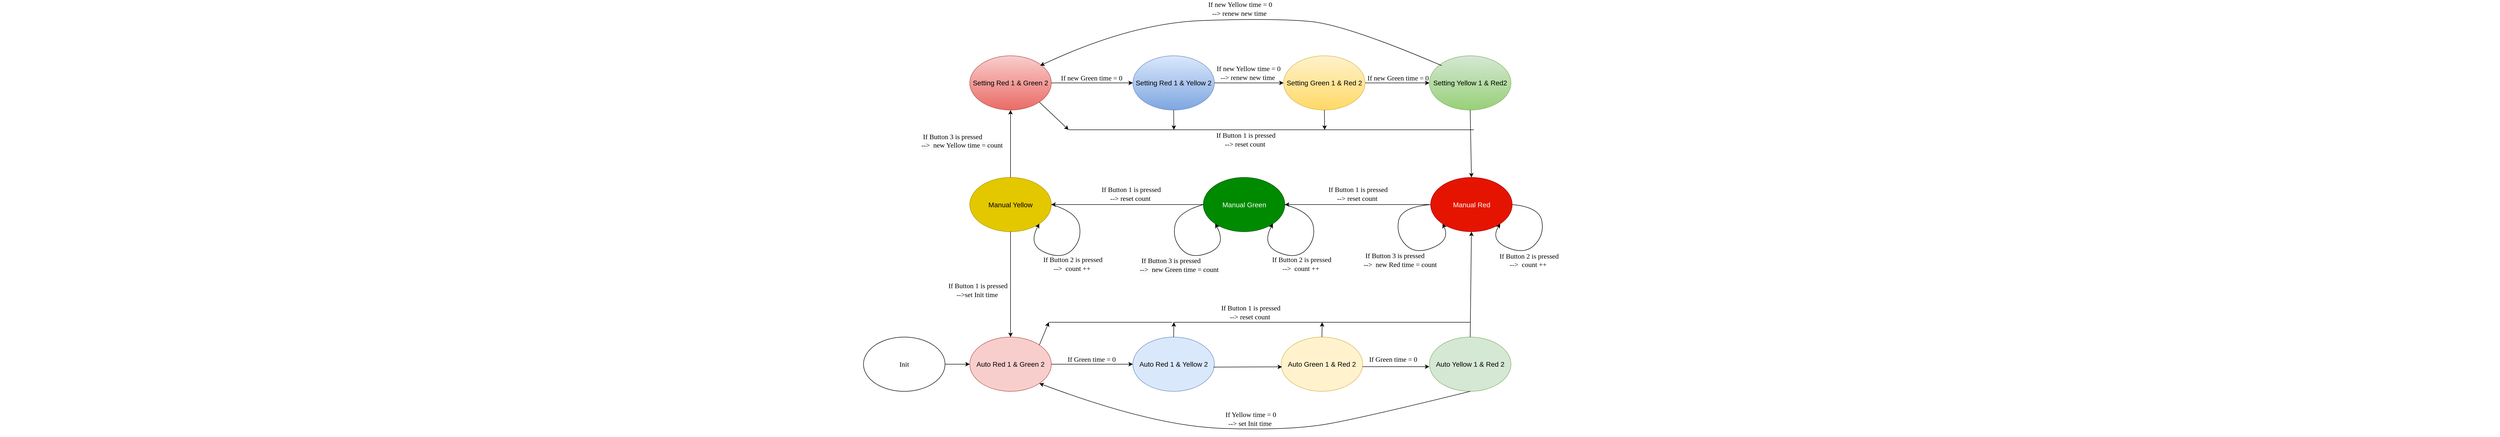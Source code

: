 <mxfile version="24.9.0">
  <diagram name="Page-1" id="gFcNjjzg2r48VO8zfEkz">
    <mxGraphModel dx="5154" dy="1857" grid="1" gridSize="10" guides="1" tooltips="1" connect="1" arrows="1" fold="1" page="1" pageScale="1" pageWidth="1654" pageHeight="2336" math="0" shadow="0">
      <root>
        <mxCell id="0" />
        <mxCell id="1" parent="0" />
        <mxCell id="cMSnJ5h8vBWiJhX3DcIw-2" value="&lt;font face=&quot;Times New Roman&quot;&gt;Init&lt;/font&gt;" style="ellipse;whiteSpace=wrap;html=1;fontSize=14;" vertex="1" parent="1">
          <mxGeometry x="140" y="710" width="165" height="110" as="geometry" />
        </mxCell>
        <mxCell id="cMSnJ5h8vBWiJhX3DcIw-3" value="Auto Red 1 &amp;amp; Green 2" style="ellipse;whiteSpace=wrap;html=1;fillColor=#f8cecc;strokeColor=#b85450;fontSize=14;" vertex="1" parent="1">
          <mxGeometry x="355" y="710" width="165" height="110" as="geometry" />
        </mxCell>
        <mxCell id="cMSnJ5h8vBWiJhX3DcIw-6" value="" style="endArrow=classic;html=1;rounded=0;exitX=1;exitY=0.5;exitDx=0;exitDy=0;entryX=0;entryY=0.5;entryDx=0;entryDy=0;fontSize=14;" edge="1" parent="1" source="cMSnJ5h8vBWiJhX3DcIw-2" target="cMSnJ5h8vBWiJhX3DcIw-3">
          <mxGeometry width="50" height="50" relative="1" as="geometry">
            <mxPoint x="595" y="920" as="sourcePoint" />
            <mxPoint x="645" y="870" as="targetPoint" />
          </mxGeometry>
        </mxCell>
        <mxCell id="cMSnJ5h8vBWiJhX3DcIw-8" value="Auto Red 1 &amp;amp; Yellow 2" style="ellipse;whiteSpace=wrap;html=1;fillColor=#dae8fc;strokeColor=#6c8ebf;fontSize=14;" vertex="1" parent="1">
          <mxGeometry x="685" y="710" width="165" height="110" as="geometry" />
        </mxCell>
        <mxCell id="cMSnJ5h8vBWiJhX3DcIw-9" value="Auto Green 1 &amp;amp; Red 2" style="ellipse;whiteSpace=wrap;html=1;fillColor=#fff2cc;strokeColor=#d6b656;fontSize=14;" vertex="1" parent="1">
          <mxGeometry x="985" y="710" width="165" height="110" as="geometry" />
        </mxCell>
        <mxCell id="cMSnJ5h8vBWiJhX3DcIw-10" value="Auto Yellow 1 &amp;amp; Red 2" style="ellipse;whiteSpace=wrap;html=1;fillColor=#d5e8d4;strokeColor=#82b366;fontSize=14;" vertex="1" parent="1">
          <mxGeometry x="1285" y="710" width="165" height="110" as="geometry" />
        </mxCell>
        <mxCell id="cMSnJ5h8vBWiJhX3DcIw-13" value="" style="endArrow=classic;html=1;rounded=0;exitX=1;exitY=0.5;exitDx=0;exitDy=0;entryX=0;entryY=0.5;entryDx=0;entryDy=0;fontSize=14;" edge="1" parent="1" source="cMSnJ5h8vBWiJhX3DcIw-3" target="cMSnJ5h8vBWiJhX3DcIw-8">
          <mxGeometry width="50" height="50" relative="1" as="geometry">
            <mxPoint x="625" y="780" as="sourcePoint" />
            <mxPoint x="675" y="730" as="targetPoint" />
          </mxGeometry>
        </mxCell>
        <mxCell id="cMSnJ5h8vBWiJhX3DcIw-14" value="" style="endArrow=classic;html=1;rounded=0;entryX=0.011;entryY=0.549;entryDx=0;entryDy=0;entryPerimeter=0;exitX=0.989;exitY=0.553;exitDx=0;exitDy=0;exitPerimeter=0;fontSize=14;" edge="1" parent="1" source="cMSnJ5h8vBWiJhX3DcIw-8" target="cMSnJ5h8vBWiJhX3DcIw-9">
          <mxGeometry width="50" height="50" relative="1" as="geometry">
            <mxPoint x="825" y="800" as="sourcePoint" />
            <mxPoint x="875" y="750" as="targetPoint" />
          </mxGeometry>
        </mxCell>
        <mxCell id="cMSnJ5h8vBWiJhX3DcIw-15" value="" style="endArrow=classic;html=1;rounded=0;exitX=0.997;exitY=0.545;exitDx=0;exitDy=0;exitPerimeter=0;entryX=-0.001;entryY=0.545;entryDx=0;entryDy=0;entryPerimeter=0;fontSize=14;" edge="1" parent="1" source="cMSnJ5h8vBWiJhX3DcIw-9" target="cMSnJ5h8vBWiJhX3DcIw-10">
          <mxGeometry width="50" height="50" relative="1" as="geometry">
            <mxPoint x="1155" y="770" as="sourcePoint" />
            <mxPoint x="1255" y="740" as="targetPoint" />
          </mxGeometry>
        </mxCell>
        <mxCell id="cMSnJ5h8vBWiJhX3DcIw-16" value="&lt;font face=&quot;Times New Roman&quot;&gt;&amp;nbsp;If Green time = 0&lt;/font&gt;" style="text;html=1;align=center;verticalAlign=middle;whiteSpace=wrap;rounded=0;fontSize=14;" vertex="1" parent="1">
          <mxGeometry x="545" y="740" width="110" height="30" as="geometry" />
        </mxCell>
        <mxCell id="cMSnJ5h8vBWiJhX3DcIw-18" value="&lt;font face=&quot;Times New Roman&quot;&gt;&amp;nbsp;If Green time = 0&lt;/font&gt;" style="text;html=1;align=center;verticalAlign=middle;whiteSpace=wrap;rounded=0;fontSize=14;" vertex="1" parent="1">
          <mxGeometry x="1155" y="740" width="110" height="30" as="geometry" />
        </mxCell>
        <mxCell id="cMSnJ5h8vBWiJhX3DcIw-22" value="" style="curved=1;endArrow=classic;html=1;rounded=0;entryX=1;entryY=1;entryDx=0;entryDy=0;exitX=0.5;exitY=1;exitDx=0;exitDy=0;fontSize=14;" edge="1" parent="1" source="cMSnJ5h8vBWiJhX3DcIw-10" target="cMSnJ5h8vBWiJhX3DcIw-3">
          <mxGeometry width="50" height="50" relative="1" as="geometry">
            <mxPoint x="805" y="1070" as="sourcePoint" />
            <mxPoint x="855" y="1020" as="targetPoint" />
            <Array as="points">
              <mxPoint x="1165" y="870" />
              <mxPoint x="1005" y="900" />
              <mxPoint x="725" y="890" />
            </Array>
          </mxGeometry>
        </mxCell>
        <mxCell id="cMSnJ5h8vBWiJhX3DcIw-31" value="" style="endArrow=none;html=1;rounded=0;fontSize=14;" edge="1" parent="1">
          <mxGeometry width="50" height="50" relative="1" as="geometry">
            <mxPoint x="767.14" y="680" as="sourcePoint" />
            <mxPoint x="1367.867" y="680" as="targetPoint" />
          </mxGeometry>
        </mxCell>
        <mxCell id="cMSnJ5h8vBWiJhX3DcIw-34" value="Manual Green" style="ellipse;whiteSpace=wrap;html=1;fillColor=#008a00;fontColor=#ffffff;strokeColor=#005700;fontSize=14;" vertex="1" parent="1">
          <mxGeometry x="827.5" y="386.5" width="165" height="110" as="geometry" />
        </mxCell>
        <mxCell id="cMSnJ5h8vBWiJhX3DcIw-39" value="&lt;font face=&quot;Times New Roman&quot;&gt;&amp;nbsp;If Button 1 is pressed&lt;/font&gt;&lt;div&gt;&lt;font face=&quot;Times New Roman&quot;&gt;&lt;span&gt;--&amp;gt;set Init time&lt;/span&gt;&lt;/font&gt;&lt;/div&gt;" style="text;html=1;align=center;verticalAlign=middle;whiteSpace=wrap;rounded=0;fontSize=14;" vertex="1" parent="1">
          <mxGeometry x="305" y="600" width="130" height="30" as="geometry" />
        </mxCell>
        <mxCell id="cMSnJ5h8vBWiJhX3DcIw-46" value="&lt;font face=&quot;Times New Roman&quot;&gt;&amp;nbsp;If Yellow time = 0&lt;/font&gt;&lt;div&gt;&lt;font face=&quot;Times New Roman&quot;&gt;&lt;span&gt;--&amp;gt; set Init time&lt;br&gt;&lt;/span&gt;&lt;/font&gt;&lt;div&gt;&lt;span style=&quot;color: rgba(0, 0, 0, 0); font-family: monospace; text-align: start; text-wrap-mode: nowrap;&quot;&gt;%3CmxGraphModel%3E%3Croot%3E%3CmxCell%20id%3D%220%22%2F%3E%3CmxCell%20id%3D%221%22%20parent%3D%220%22%2F%3E%3CmxCell%20id%3D%222%22%20value%3D%22%26lt%3Bfont%20face%3D%26quot%3BTimes%20New%20Roman%26quot%3B%26gt%3B%26amp%3Bnbsp%3BIf%20Button%201%20is%20pressed%26lt%3B%2Ffont%26gt%3B%22%20style%3D%22text%3Bhtml%3D1%3Balign%3Dcenter%3BverticalAlign%3Dmiddle%3BwhiteSpace%3Dwrap%3Brounded%3D0%3B%22%20vertex%3D%221%22%20parent%3D%221%22%3E%3CmxGeometry%20x%3D%22300%22%20y%3D%22360%22%20width%3D%22110%22%20height%3D%2230%22%20as%3D%22geometry%22%2F%3E%3C%2FmxCell%3E%3C%2Froot%3E%3C%2FmxGraphModel%3E&lt;/span&gt;&lt;font face=&quot;Times New Roman&quot;&gt;&lt;/font&gt;&lt;/div&gt;&lt;/div&gt;" style="text;html=1;align=center;verticalAlign=middle;whiteSpace=wrap;rounded=0;fontSize=14;" vertex="1" parent="1">
          <mxGeometry x="866.5" y="870" width="110" height="30" as="geometry" />
        </mxCell>
        <mxCell id="cMSnJ5h8vBWiJhX3DcIw-50" value="&lt;font face=&quot;Times New Roman&quot;&gt;&amp;nbsp;If Button 1 is pressed&lt;/font&gt;&lt;div&gt;&lt;font face=&quot;Times New Roman&quot;&gt;&lt;span&gt;--&amp;gt; reset count&lt;/span&gt;&lt;/font&gt;&lt;/div&gt;" style="text;html=1;align=center;verticalAlign=middle;whiteSpace=wrap;rounded=0;fontSize=14;" vertex="1" parent="1">
          <mxGeometry x="856.5" y="640" width="130" height="40" as="geometry" />
        </mxCell>
        <mxCell id="cMSnJ5h8vBWiJhX3DcIw-51" value="&lt;font face=&quot;Times New Roman&quot;&gt;&amp;nbsp;If Button 2 is pressed&lt;/font&gt;&lt;div&gt;&lt;font face=&quot;Times New Roman&quot;&gt;--&amp;gt;&amp;nbsp; count ++&lt;/font&gt;&lt;/div&gt;" style="text;html=1;align=center;verticalAlign=middle;whiteSpace=wrap;rounded=0;fontSize=14;" vertex="1" parent="1">
          <mxGeometry x="955" y="546.5" width="140" height="30" as="geometry" />
        </mxCell>
        <mxCell id="cMSnJ5h8vBWiJhX3DcIw-60" value="" style="curved=1;endArrow=classic;html=1;rounded=0;exitX=0;exitY=0.5;exitDx=0;exitDy=0;entryX=0;entryY=1;entryDx=0;entryDy=0;fontSize=14;" edge="1" parent="1" source="cMSnJ5h8vBWiJhX3DcIw-34" target="cMSnJ5h8vBWiJhX3DcIw-34">
          <mxGeometry width="50" height="50" relative="1" as="geometry">
            <mxPoint x="837" y="456.5" as="sourcePoint" />
            <mxPoint x="859" y="490.5" as="targetPoint" />
            <Array as="points">
              <mxPoint x="775" y="456.5" />
              <mxPoint x="765" y="513.5" />
              <mxPoint x="805" y="553.5" />
              <mxPoint x="875" y="523.5" />
            </Array>
          </mxGeometry>
        </mxCell>
        <mxCell id="cMSnJ5h8vBWiJhX3DcIw-63" value="" style="curved=1;endArrow=classic;html=1;rounded=0;exitX=1;exitY=0.5;exitDx=0;exitDy=0;entryX=1;entryY=1;entryDx=0;entryDy=0;fontSize=14;" edge="1" parent="1" source="cMSnJ5h8vBWiJhX3DcIw-34" target="cMSnJ5h8vBWiJhX3DcIw-34">
          <mxGeometry width="50" height="50" relative="1" as="geometry">
            <mxPoint x="983" y="456.5" as="sourcePoint" />
            <mxPoint x="961" y="490.5" as="targetPoint" />
            <Array as="points">
              <mxPoint x="1045" y="456.5" />
              <mxPoint x="1055" y="513.5" />
              <mxPoint x="1015" y="553.5" />
              <mxPoint x="945" y="523.5" />
            </Array>
          </mxGeometry>
        </mxCell>
        <mxCell id="cMSnJ5h8vBWiJhX3DcIw-65" value="&lt;font face=&quot;Times New Roman&quot; style=&quot;forced-color-adjust: none; color: rgb(0, 0, 0); font-style: normal; font-variant-ligatures: normal; font-variant-caps: normal; font-weight: 400; letter-spacing: normal; orphans: 2; text-align: center; text-indent: 0px; text-transform: none; widows: 2; word-spacing: 0px; -webkit-text-stroke-width: 0px; white-space: normal; background-color: rgb(251, 251, 251); text-decoration-thickness: initial; text-decoration-style: initial; text-decoration-color: initial;&quot;&gt;&amp;nbsp;If Button 3 is pressed&lt;/font&gt;&lt;div style=&quot;forced-color-adjust: none; color: rgb(0, 0, 0); font-family: Helvetica; font-style: normal; font-variant-ligatures: normal; font-variant-caps: normal; font-weight: 400; letter-spacing: normal; orphans: 2; text-align: center; text-indent: 0px; text-transform: none; widows: 2; word-spacing: 0px; -webkit-text-stroke-width: 0px; white-space: normal; background-color: rgb(251, 251, 251); text-decoration-thickness: initial; text-decoration-style: initial; text-decoration-color: initial;&quot;&gt;&lt;font face=&quot;Times New Roman&quot; style=&quot;forced-color-adjust: none;&quot;&gt;--&amp;gt;&amp;nbsp; new Green time = count&lt;/font&gt;&lt;/div&gt;" style="text;whiteSpace=wrap;html=1;fontSize=14;" vertex="1" parent="1">
          <mxGeometry x="696.5" y="540" width="170" height="60" as="geometry" />
        </mxCell>
        <mxCell id="cMSnJ5h8vBWiJhX3DcIw-66" value="&lt;font face=&quot;Times New Roman&quot; style=&quot;forced-color-adjust: none; color: rgb(0, 0, 0); font-style: normal; font-variant-ligatures: normal; font-variant-caps: normal; font-weight: 400; letter-spacing: normal; orphans: 2; text-align: center; text-indent: 0px; text-transform: none; widows: 2; word-spacing: 0px; -webkit-text-stroke-width: 0px; white-space: normal; background-color: rgb(251, 251, 251); text-decoration-thickness: initial; text-decoration-style: initial; text-decoration-color: initial; font-size: 14px;&quot;&gt;&amp;nbsp;If Button 3 is pressed&lt;/font&gt;&lt;div style=&quot;forced-color-adjust: none; color: rgb(0, 0, 0); font-family: Helvetica; font-size: 12px; font-style: normal; font-variant-ligatures: normal; font-variant-caps: normal; font-weight: 400; letter-spacing: normal; orphans: 2; text-align: center; text-indent: 0px; text-transform: none; widows: 2; word-spacing: 0px; -webkit-text-stroke-width: 0px; white-space: normal; background-color: rgb(251, 251, 251); text-decoration-thickness: initial; text-decoration-style: initial; text-decoration-color: initial;&quot;&gt;&lt;font face=&quot;Times New Roman&quot; style=&quot;forced-color-adjust: none; font-size: 14px;&quot;&gt;--&amp;gt;&amp;nbsp; new Yellow time = count&lt;/font&gt;&lt;/div&gt;" style="text;whiteSpace=wrap;html=1;" vertex="1" parent="1">
          <mxGeometry x="255" y="290" width="180" height="60" as="geometry" />
        </mxCell>
        <mxCell id="cMSnJ5h8vBWiJhX3DcIw-68" value="Setting Red 1 &amp;amp; Green 2" style="ellipse;whiteSpace=wrap;html=1;fillColor=#f8cecc;strokeColor=#b85450;gradientColor=#ea6b66;fontSize=14;" vertex="1" parent="1">
          <mxGeometry x="355" y="140" width="165" height="110" as="geometry" />
        </mxCell>
        <mxCell id="cMSnJ5h8vBWiJhX3DcIw-69" value="Manual Red" style="ellipse;whiteSpace=wrap;html=1;fillColor=#e51400;fontColor=#ffffff;strokeColor=#B20000;fontSize=14;" vertex="1" parent="1">
          <mxGeometry x="1287.5" y="386.5" width="165" height="110" as="geometry" />
        </mxCell>
        <mxCell id="cMSnJ5h8vBWiJhX3DcIw-70" value="" style="curved=1;endArrow=classic;html=1;rounded=0;exitX=0;exitY=0.5;exitDx=0;exitDy=0;entryX=0;entryY=1;entryDx=0;entryDy=0;fontSize=14;" edge="1" parent="1" source="cMSnJ5h8vBWiJhX3DcIw-69" target="cMSnJ5h8vBWiJhX3DcIw-69">
          <mxGeometry width="50" height="50" relative="1" as="geometry">
            <mxPoint x="1289.5" y="446.5" as="sourcePoint" />
            <mxPoint x="1309.5" y="467.5" as="targetPoint" />
            <Array as="points">
              <mxPoint x="1227.5" y="446.5" />
              <mxPoint x="1217.5" y="503.5" />
              <mxPoint x="1257.5" y="543.5" />
              <mxPoint x="1327.5" y="513.5" />
            </Array>
          </mxGeometry>
        </mxCell>
        <mxCell id="cMSnJ5h8vBWiJhX3DcIw-71" value="&lt;font face=&quot;Times New Roman&quot; style=&quot;forced-color-adjust: none; color: rgb(0, 0, 0); font-style: normal; font-variant-ligatures: normal; font-variant-caps: normal; font-weight: 400; letter-spacing: normal; orphans: 2; text-align: center; text-indent: 0px; text-transform: none; widows: 2; word-spacing: 0px; -webkit-text-stroke-width: 0px; white-space: normal; background-color: rgb(251, 251, 251); text-decoration-thickness: initial; text-decoration-style: initial; text-decoration-color: initial;&quot;&gt;&amp;nbsp;If Button 3 is pressed&lt;/font&gt;&lt;div style=&quot;forced-color-adjust: none; color: rgb(0, 0, 0); font-family: Helvetica; font-style: normal; font-variant-ligatures: normal; font-variant-caps: normal; font-weight: 400; letter-spacing: normal; orphans: 2; text-align: center; text-indent: 0px; text-transform: none; widows: 2; word-spacing: 0px; -webkit-text-stroke-width: 0px; white-space: normal; background-color: rgb(251, 251, 251); text-decoration-thickness: initial; text-decoration-style: initial; text-decoration-color: initial;&quot;&gt;&lt;font face=&quot;Times New Roman&quot; style=&quot;forced-color-adjust: none;&quot;&gt;--&amp;gt;&amp;nbsp; new Red time = count&lt;/font&gt;&lt;/div&gt;" style="text;whiteSpace=wrap;html=1;fontSize=14;" vertex="1" parent="1">
          <mxGeometry x="1150" y="530" width="160" height="60" as="geometry" />
        </mxCell>
        <mxCell id="cMSnJ5h8vBWiJhX3DcIw-72" value="" style="curved=1;endArrow=classic;html=1;rounded=0;exitX=1;exitY=0.5;exitDx=0;exitDy=0;entryX=1;entryY=1;entryDx=0;entryDy=0;fontSize=14;" edge="1" parent="1" source="cMSnJ5h8vBWiJhX3DcIw-69" target="cMSnJ5h8vBWiJhX3DcIw-69">
          <mxGeometry width="50" height="50" relative="1" as="geometry">
            <mxPoint x="1445.5" y="446.5" as="sourcePoint" />
            <mxPoint x="1423.5" y="480.5" as="targetPoint" />
            <Array as="points">
              <mxPoint x="1507.5" y="446.5" />
              <mxPoint x="1517.5" y="503.5" />
              <mxPoint x="1477.5" y="543.5" />
              <mxPoint x="1407.5" y="513.5" />
            </Array>
          </mxGeometry>
        </mxCell>
        <mxCell id="cMSnJ5h8vBWiJhX3DcIw-73" value="Manual Yellow" style="ellipse;whiteSpace=wrap;html=1;fillColor=#e3c800;fontColor=#000000;strokeColor=#B09500;fontSize=14;" vertex="1" parent="1">
          <mxGeometry x="355" y="386.5" width="165" height="110" as="geometry" />
        </mxCell>
        <mxCell id="cMSnJ5h8vBWiJhX3DcIw-74" value="&lt;font face=&quot;Times New Roman&quot;&gt;&amp;nbsp;If Button 2 is pressed&lt;/font&gt;&lt;div&gt;&lt;font face=&quot;Times New Roman&quot;&gt;--&amp;gt;&amp;nbsp; count ++&lt;/font&gt;&lt;/div&gt;" style="text;html=1;align=center;verticalAlign=middle;whiteSpace=wrap;rounded=0;fontSize=14;" vertex="1" parent="1">
          <mxGeometry x="492" y="546.5" width="140" height="30" as="geometry" />
        </mxCell>
        <mxCell id="cMSnJ5h8vBWiJhX3DcIw-75" value="" style="curved=1;endArrow=classic;html=1;rounded=0;exitX=1;exitY=0.5;exitDx=0;exitDy=0;entryX=1;entryY=1;entryDx=0;entryDy=0;fontSize=14;" edge="1" parent="1" source="cMSnJ5h8vBWiJhX3DcIw-73" target="cMSnJ5h8vBWiJhX3DcIw-73">
          <mxGeometry width="50" height="50" relative="1" as="geometry">
            <mxPoint x="510" y="456.5" as="sourcePoint" />
            <mxPoint x="488" y="490.5" as="targetPoint" />
            <Array as="points">
              <mxPoint x="572" y="456.5" />
              <mxPoint x="582" y="513.5" />
              <mxPoint x="542" y="553.5" />
              <mxPoint x="472" y="523.5" />
            </Array>
          </mxGeometry>
        </mxCell>
        <mxCell id="cMSnJ5h8vBWiJhX3DcIw-78" value="" style="endArrow=classic;html=1;rounded=0;exitX=0.5;exitY=0;exitDx=0;exitDy=0;entryX=0.5;entryY=1;entryDx=0;entryDy=0;fontSize=14;" edge="1" parent="1" source="cMSnJ5h8vBWiJhX3DcIw-10" target="cMSnJ5h8vBWiJhX3DcIw-69">
          <mxGeometry width="50" height="50" relative="1" as="geometry">
            <mxPoint x="1425" y="570" as="sourcePoint" />
            <mxPoint x="1475" y="520" as="targetPoint" />
          </mxGeometry>
        </mxCell>
        <mxCell id="cMSnJ5h8vBWiJhX3DcIw-79" value="&lt;font style=&quot;font-size: 14px;&quot; face=&quot;Times New Roman&quot;&gt;&amp;nbsp;If Button 2 is pressed&lt;/font&gt;&lt;div&gt;&lt;font style=&quot;font-size: 14px;&quot; face=&quot;Times New Roman&quot;&gt;--&amp;gt;&amp;nbsp; count ++&lt;/font&gt;&lt;/div&gt;" style="text;html=1;align=center;verticalAlign=middle;whiteSpace=wrap;rounded=0;" vertex="1" parent="1">
          <mxGeometry x="1415" y="540" width="140" height="30" as="geometry" />
        </mxCell>
        <mxCell id="cMSnJ5h8vBWiJhX3DcIw-80" value="" style="endArrow=classic;html=1;rounded=0;exitX=0;exitY=0.5;exitDx=0;exitDy=0;entryX=1;entryY=0.5;entryDx=0;entryDy=0;fontSize=14;" edge="1" parent="1" source="cMSnJ5h8vBWiJhX3DcIw-69" target="cMSnJ5h8vBWiJhX3DcIw-34">
          <mxGeometry width="50" height="50" relative="1" as="geometry">
            <mxPoint x="955" y="460" as="sourcePoint" />
            <mxPoint x="1005" y="410" as="targetPoint" />
          </mxGeometry>
        </mxCell>
        <mxCell id="cMSnJ5h8vBWiJhX3DcIw-81" value="" style="endArrow=classic;html=1;rounded=0;exitX=0.5;exitY=1;exitDx=0;exitDy=0;entryX=0.5;entryY=0;entryDx=0;entryDy=0;fontSize=14;" edge="1" parent="1" source="cMSnJ5h8vBWiJhX3DcIw-73" target="cMSnJ5h8vBWiJhX3DcIw-3">
          <mxGeometry width="50" height="50" relative="1" as="geometry">
            <mxPoint x="575" y="690" as="sourcePoint" />
            <mxPoint x="435" y="640" as="targetPoint" />
          </mxGeometry>
        </mxCell>
        <mxCell id="cMSnJ5h8vBWiJhX3DcIw-83" value="" style="endArrow=classic;html=1;rounded=0;exitX=0.5;exitY=0;exitDx=0;exitDy=0;fontSize=14;" edge="1" parent="1" source="cMSnJ5h8vBWiJhX3DcIw-8">
          <mxGeometry width="50" height="50" relative="1" as="geometry">
            <mxPoint x="885" y="590" as="sourcePoint" />
            <mxPoint x="768" y="680" as="targetPoint" />
          </mxGeometry>
        </mxCell>
        <mxCell id="cMSnJ5h8vBWiJhX3DcIw-84" value="" style="endArrow=classic;html=1;rounded=0;exitX=0.5;exitY=0;exitDx=0;exitDy=0;fontSize=14;" edge="1" parent="1" source="cMSnJ5h8vBWiJhX3DcIw-9">
          <mxGeometry width="50" height="50" relative="1" as="geometry">
            <mxPoint x="885" y="620" as="sourcePoint" />
            <mxPoint x="1068" y="680" as="targetPoint" />
          </mxGeometry>
        </mxCell>
        <mxCell id="cMSnJ5h8vBWiJhX3DcIw-85" value="" style="endArrow=classic;html=1;rounded=0;exitX=1;exitY=0;exitDx=0;exitDy=0;fontSize=14;" edge="1" parent="1" source="cMSnJ5h8vBWiJhX3DcIw-3">
          <mxGeometry width="50" height="50" relative="1" as="geometry">
            <mxPoint x="885" y="620" as="sourcePoint" />
            <mxPoint x="515" y="680" as="targetPoint" />
          </mxGeometry>
        </mxCell>
        <mxCell id="cMSnJ5h8vBWiJhX3DcIw-86" value="" style="endArrow=none;html=1;rounded=0;fontSize=14;" edge="1" parent="1">
          <mxGeometry width="50" height="50" relative="1" as="geometry">
            <mxPoint x="765" y="680" as="sourcePoint" />
            <mxPoint x="515" y="680" as="targetPoint" />
          </mxGeometry>
        </mxCell>
        <mxCell id="cMSnJ5h8vBWiJhX3DcIw-87" value="Setting Red 1 &amp;amp; Yellow 2" style="ellipse;whiteSpace=wrap;html=1;fillColor=#dae8fc;strokeColor=#6c8ebf;gradientColor=#7ea6e0;fontSize=14;" vertex="1" parent="1">
          <mxGeometry x="685" y="140" width="165" height="110" as="geometry" />
        </mxCell>
        <mxCell id="cMSnJ5h8vBWiJhX3DcIw-88" value="Setting Yellow 1 &amp;amp; Red2" style="ellipse;whiteSpace=wrap;html=1;fillColor=#d5e8d4;strokeColor=#82b366;gradientColor=#97d077;fontSize=14;" vertex="1" parent="1">
          <mxGeometry x="1285" y="140" width="165" height="110" as="geometry" />
        </mxCell>
        <mxCell id="cMSnJ5h8vBWiJhX3DcIw-89" value="Setting Green 1 &amp;amp; Red 2" style="ellipse;whiteSpace=wrap;html=1;fillColor=#fff2cc;strokeColor=#d6b656;gradientColor=#ffd966;fontSize=14;" vertex="1" parent="1">
          <mxGeometry x="990" y="140" width="165" height="110" as="geometry" />
        </mxCell>
        <mxCell id="cMSnJ5h8vBWiJhX3DcIw-90" value="" style="endArrow=classic;html=1;rounded=0;exitX=0.5;exitY=0;exitDx=0;exitDy=0;entryX=0.5;entryY=1;entryDx=0;entryDy=0;fontSize=14;" edge="1" parent="1" source="cMSnJ5h8vBWiJhX3DcIw-73" target="cMSnJ5h8vBWiJhX3DcIw-68">
          <mxGeometry width="50" height="50" relative="1" as="geometry">
            <mxPoint x="895" y="430" as="sourcePoint" />
            <mxPoint x="945" y="380" as="targetPoint" />
          </mxGeometry>
        </mxCell>
        <mxCell id="cMSnJ5h8vBWiJhX3DcIw-91" value="&lt;font face=&quot;Times New Roman&quot;&gt;&amp;nbsp;If Button 1 is pressed&lt;/font&gt;&lt;div&gt;&lt;font face=&quot;Times New Roman&quot;&gt;&lt;span&gt;--&amp;gt; reset count&lt;/span&gt;&lt;/font&gt;&lt;/div&gt;" style="text;html=1;align=center;verticalAlign=middle;whiteSpace=wrap;rounded=0;fontSize=14;" vertex="1" parent="1">
          <mxGeometry x="1074" y="400" width="130" height="40" as="geometry" />
        </mxCell>
        <mxCell id="cMSnJ5h8vBWiJhX3DcIw-92" value="&lt;font face=&quot;Times New Roman&quot;&gt;&amp;nbsp;If Button 1 is pressed&lt;/font&gt;&lt;div&gt;&lt;font face=&quot;Times New Roman&quot;&gt;&lt;span&gt;--&amp;gt; reset count&lt;/span&gt;&lt;/font&gt;&lt;/div&gt;" style="text;html=1;align=center;verticalAlign=middle;whiteSpace=wrap;rounded=0;fontSize=14;" vertex="1" parent="1">
          <mxGeometry x="615" y="400" width="130" height="40" as="geometry" />
        </mxCell>
        <mxCell id="cMSnJ5h8vBWiJhX3DcIw-93" value="" style="endArrow=classic;html=1;rounded=0;exitX=0;exitY=0.5;exitDx=0;exitDy=0;entryX=1;entryY=0.5;entryDx=0;entryDy=0;fontSize=14;" edge="1" parent="1" source="cMSnJ5h8vBWiJhX3DcIw-34" target="cMSnJ5h8vBWiJhX3DcIw-73">
          <mxGeometry width="50" height="50" relative="1" as="geometry">
            <mxPoint x="895" y="550" as="sourcePoint" />
            <mxPoint x="945" y="500" as="targetPoint" />
          </mxGeometry>
        </mxCell>
        <mxCell id="cMSnJ5h8vBWiJhX3DcIw-94" value="" style="endArrow=classic;html=1;rounded=0;exitX=1;exitY=0.5;exitDx=0;exitDy=0;entryX=0;entryY=0.5;entryDx=0;entryDy=0;fontSize=14;" edge="1" parent="1" source="cMSnJ5h8vBWiJhX3DcIw-68" target="cMSnJ5h8vBWiJhX3DcIw-87">
          <mxGeometry width="50" height="50" relative="1" as="geometry">
            <mxPoint x="815" y="260" as="sourcePoint" />
            <mxPoint x="865" y="210" as="targetPoint" />
          </mxGeometry>
        </mxCell>
        <mxCell id="cMSnJ5h8vBWiJhX3DcIw-95" value="" style="endArrow=classic;html=1;rounded=0;entryX=0;entryY=0.5;entryDx=0;entryDy=0;exitX=1;exitY=0.5;exitDx=0;exitDy=0;fontSize=14;" edge="1" parent="1" source="cMSnJ5h8vBWiJhX3DcIw-87" target="cMSnJ5h8vBWiJhX3DcIw-89">
          <mxGeometry width="50" height="50" relative="1" as="geometry">
            <mxPoint x="815" y="260" as="sourcePoint" />
            <mxPoint x="865" y="210" as="targetPoint" />
          </mxGeometry>
        </mxCell>
        <mxCell id="cMSnJ5h8vBWiJhX3DcIw-96" value="" style="endArrow=classic;html=1;rounded=0;exitX=1;exitY=0.5;exitDx=0;exitDy=0;fontSize=14;" edge="1" parent="1" source="cMSnJ5h8vBWiJhX3DcIw-89" target="cMSnJ5h8vBWiJhX3DcIw-88">
          <mxGeometry width="50" height="50" relative="1" as="geometry">
            <mxPoint x="815" y="260" as="sourcePoint" />
            <mxPoint x="865" y="210" as="targetPoint" />
          </mxGeometry>
        </mxCell>
        <mxCell id="cMSnJ5h8vBWiJhX3DcIw-97" value="&lt;font face=&quot;Times New Roman&quot;&gt;&amp;nbsp;If new Green time = 0&lt;/font&gt;" style="text;html=1;align=center;verticalAlign=middle;whiteSpace=wrap;rounded=0;fontSize=14;" vertex="1" parent="1">
          <mxGeometry x="535" y="170" width="130" height="30" as="geometry" />
        </mxCell>
        <mxCell id="cMSnJ5h8vBWiJhX3DcIw-98" value="&lt;font face=&quot;Times New Roman&quot;&gt;&amp;nbsp;If new Yellow time = 0&lt;/font&gt;&lt;div&gt;&lt;font face=&quot;Times New Roman&quot;&gt;--&amp;gt; renew new time&lt;/font&gt;&lt;/div&gt;" style="text;html=1;align=center;verticalAlign=middle;whiteSpace=wrap;rounded=0;fontSize=14;" vertex="1" parent="1">
          <mxGeometry x="845" y="160" width="145" height="30" as="geometry" />
        </mxCell>
        <mxCell id="cMSnJ5h8vBWiJhX3DcIw-99" value="&lt;font face=&quot;Times New Roman&quot;&gt;&amp;nbsp;If new Green time = 0&lt;/font&gt;" style="text;html=1;align=center;verticalAlign=middle;whiteSpace=wrap;rounded=0;fontSize=14;" vertex="1" parent="1">
          <mxGeometry x="1155" y="170" width="130" height="30" as="geometry" />
        </mxCell>
        <mxCell id="cMSnJ5h8vBWiJhX3DcIw-101" value="" style="curved=1;endArrow=classic;html=1;rounded=0;entryX=0;entryY=0;entryDx=0;entryDy=0;exitX=1;exitY=0;exitDx=0;exitDy=0;fontSize=14;" edge="1" parent="1">
          <mxGeometry width="50" height="50" relative="1" as="geometry">
            <mxPoint x="1309.996" y="160.0" as="sourcePoint" />
            <mxPoint x="497.504" y="160.0" as="targetPoint" />
            <Array as="points">
              <mxPoint x="1117.75" y="77.61" />
              <mxPoint x="971.25" y="63.61" />
              <mxPoint x="681.25" y="73.61" />
            </Array>
          </mxGeometry>
        </mxCell>
        <mxCell id="cMSnJ5h8vBWiJhX3DcIw-102" value="&lt;font face=&quot;Times New Roman&quot;&gt;&amp;nbsp;If new Yellow time = 0&lt;/font&gt;&lt;div&gt;&lt;font face=&quot;Times New Roman&quot;&gt;--&amp;gt; renew new time&lt;/font&gt;&lt;/div&gt;" style="text;html=1;align=center;verticalAlign=middle;whiteSpace=wrap;rounded=0;fontSize=14;" vertex="1" parent="1">
          <mxGeometry x="827.5" y="30" width="145" height="30" as="geometry" />
        </mxCell>
        <mxCell id="cMSnJ5h8vBWiJhX3DcIw-107" value="" style="endArrow=classic;html=1;rounded=0;entryX=0.5;entryY=0;entryDx=0;entryDy=0;exitX=0.5;exitY=1;exitDx=0;exitDy=0;fontSize=14;" edge="1" parent="1" source="cMSnJ5h8vBWiJhX3DcIw-88" target="cMSnJ5h8vBWiJhX3DcIw-69">
          <mxGeometry width="50" height="50" relative="1" as="geometry">
            <mxPoint x="1370" y="300" as="sourcePoint" />
            <mxPoint x="945" y="450" as="targetPoint" />
          </mxGeometry>
        </mxCell>
        <mxCell id="cMSnJ5h8vBWiJhX3DcIw-109" value="" style="endArrow=none;html=1;rounded=0;fontSize=14;" edge="1" parent="1">
          <mxGeometry width="50" height="50" relative="1" as="geometry">
            <mxPoint x="555" y="290" as="sourcePoint" />
            <mxPoint x="1375" y="290" as="targetPoint" />
          </mxGeometry>
        </mxCell>
        <mxCell id="cMSnJ5h8vBWiJhX3DcIw-110" value="" style="endArrow=classic;html=1;rounded=0;exitX=0.5;exitY=1;exitDx=0;exitDy=0;fontSize=14;" edge="1" parent="1" source="cMSnJ5h8vBWiJhX3DcIw-89">
          <mxGeometry width="50" height="50" relative="1" as="geometry">
            <mxPoint x="875" y="270" as="sourcePoint" />
            <mxPoint x="1073" y="290" as="targetPoint" />
          </mxGeometry>
        </mxCell>
        <mxCell id="cMSnJ5h8vBWiJhX3DcIw-111" value="" style="endArrow=classic;html=1;rounded=0;exitX=0.5;exitY=1;exitDx=0;exitDy=0;fontSize=14;" edge="1" parent="1" source="cMSnJ5h8vBWiJhX3DcIw-87">
          <mxGeometry width="50" height="50" relative="1" as="geometry">
            <mxPoint x="875" y="270" as="sourcePoint" />
            <mxPoint x="768" y="290" as="targetPoint" />
          </mxGeometry>
        </mxCell>
        <mxCell id="cMSnJ5h8vBWiJhX3DcIw-112" value="" style="endArrow=classic;html=1;rounded=0;exitX=1;exitY=1;exitDx=0;exitDy=0;fontSize=14;" edge="1" parent="1" source="cMSnJ5h8vBWiJhX3DcIw-68">
          <mxGeometry width="50" height="50" relative="1" as="geometry">
            <mxPoint x="875" y="270" as="sourcePoint" />
            <mxPoint x="555" y="290" as="targetPoint" />
          </mxGeometry>
        </mxCell>
        <mxCell id="cMSnJ5h8vBWiJhX3DcIw-113" value="&lt;font face=&quot;Times New Roman&quot;&gt;&amp;nbsp;If Button 1 is pressed&lt;/font&gt;&lt;div&gt;&lt;font face=&quot;Times New Roman&quot;&gt;&lt;span&gt;--&amp;gt; reset count&lt;/span&gt;&lt;/font&gt;&lt;/div&gt;" style="text;html=1;align=center;verticalAlign=middle;whiteSpace=wrap;rounded=0;fontSize=14;" vertex="1" parent="1">
          <mxGeometry x="846.5" y="290" width="130" height="40" as="geometry" />
        </mxCell>
      </root>
    </mxGraphModel>
  </diagram>
</mxfile>
